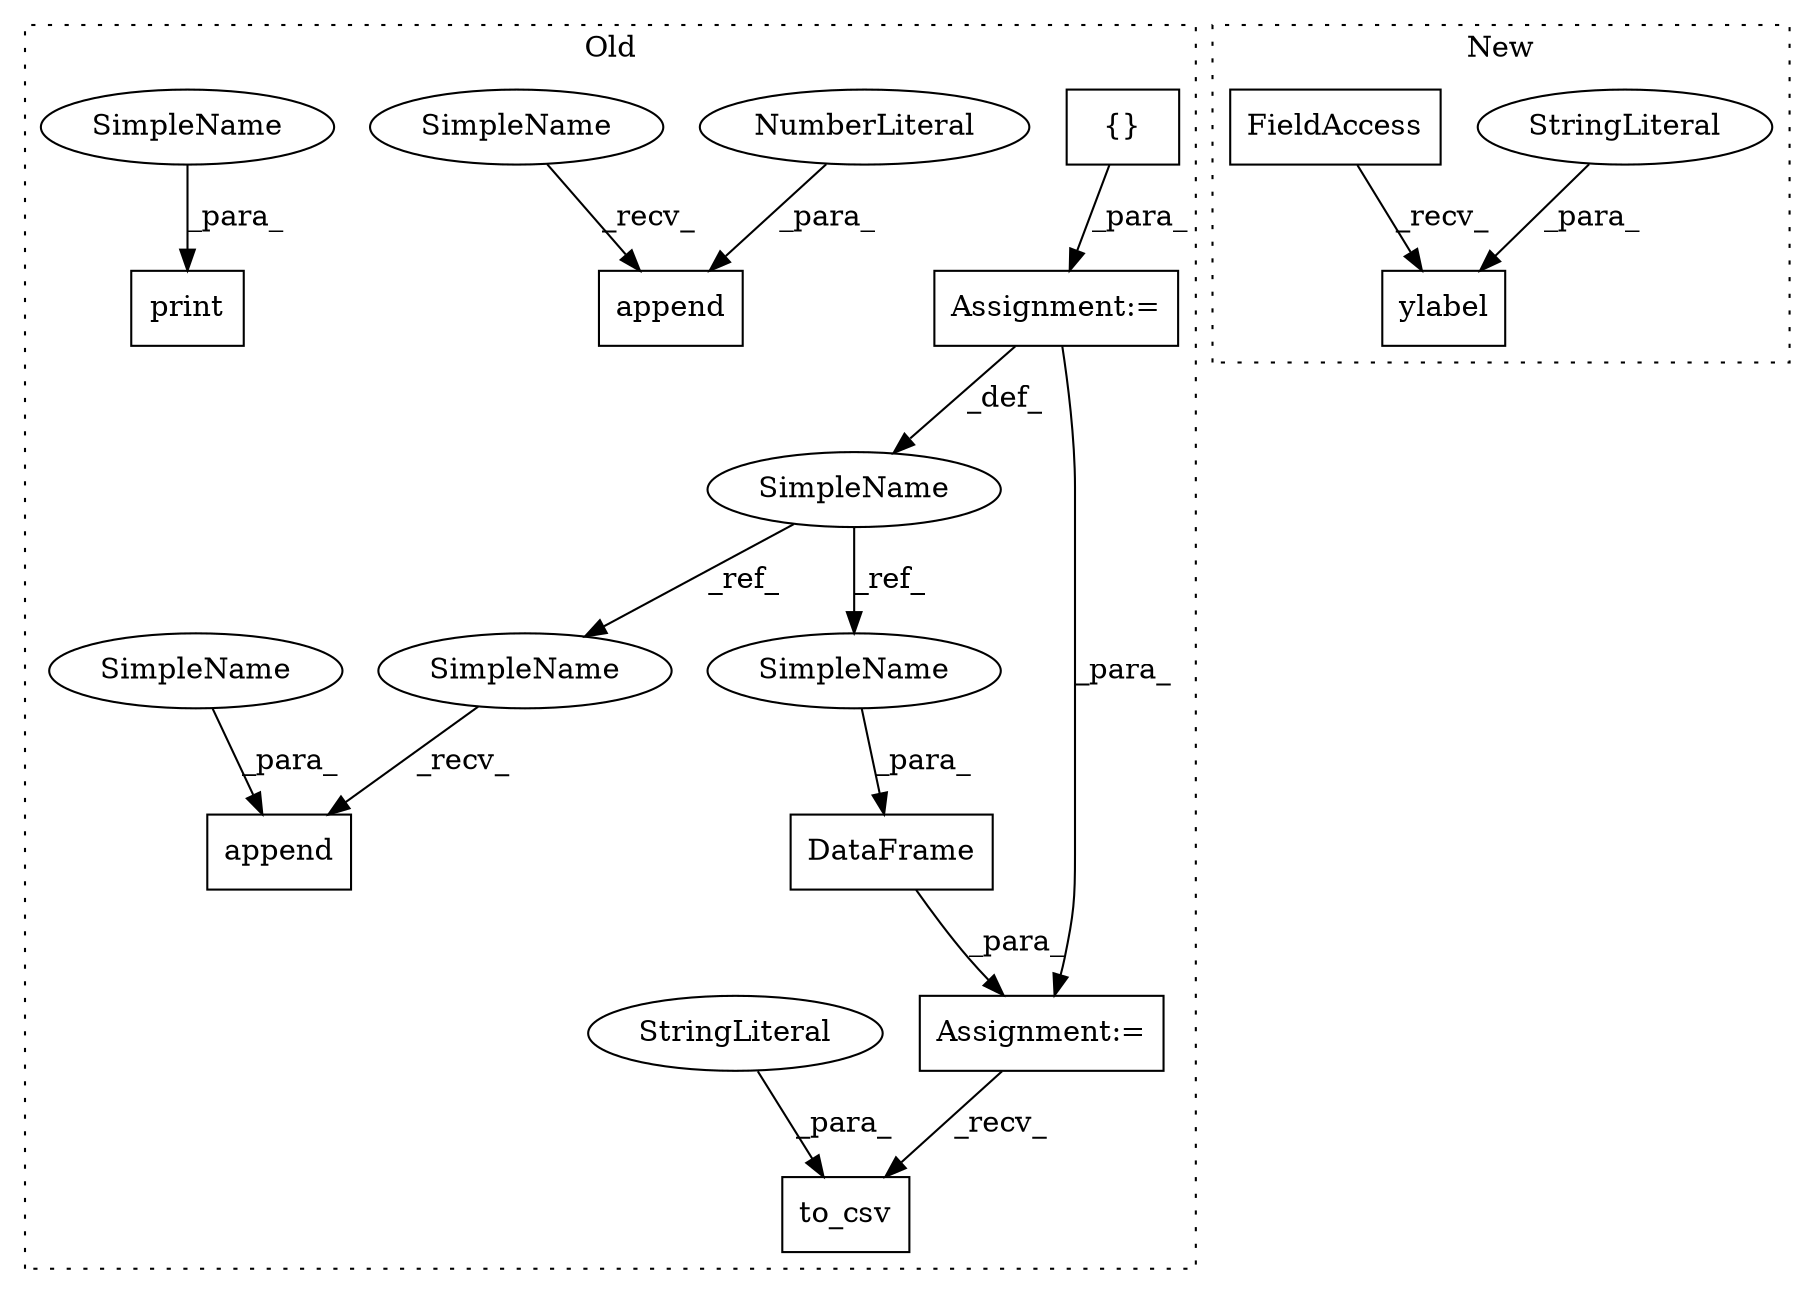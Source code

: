 digraph G {
subgraph cluster0 {
1 [label="{}" a="4" s="898" l="2" shape="box"];
3 [label="Assignment:=" a="7" s="886" l="1" shape="box"];
5 [label="append" a="32" s="1630,1649" l="7,1" shape="box"];
6 [label="print" a="32" s="1591,1609" l="6,1" shape="box"];
7 [label="SimpleName" a="42" s="875" l="11" shape="ellipse"];
8 [label="DataFrame" a="32" s="1717,1738" l="10,1" shape="box"];
10 [label="to_csv" a="32" s="1748,1768" l="7,1" shape="box"];
11 [label="StringLiteral" a="45" s="1755" l="13" shape="ellipse"];
12 [label="Assignment:=" a="7" s="1709" l="1" shape="box"];
13 [label="append" a="32" s="1240,1250" l="7,1" shape="box"];
14 [label="NumberLiteral" a="34" s="1247" l="3" shape="ellipse"];
15 [label="SimpleName" a="42" s="1227" l="12" shape="ellipse"];
16 [label="SimpleName" a="42" s="1597" l="12" shape="ellipse"];
17 [label="SimpleName" a="42" s="1637" l="12" shape="ellipse"];
18 [label="SimpleName" a="42" s="1618" l="11" shape="ellipse"];
19 [label="SimpleName" a="42" s="1727" l="11" shape="ellipse"];
label = "Old";
style="dotted";
}
subgraph cluster1 {
2 [label="ylabel" a="32" s="1837,1865" l="7,1" shape="box"];
4 [label="StringLiteral" a="45" s="1844" l="21" shape="ellipse"];
9 [label="FieldAccess" a="22" s="1819" l="17" shape="box"];
label = "New";
style="dotted";
}
1 -> 3 [label="_para_"];
3 -> 7 [label="_def_"];
3 -> 12 [label="_para_"];
4 -> 2 [label="_para_"];
7 -> 18 [label="_ref_"];
7 -> 19 [label="_ref_"];
8 -> 12 [label="_para_"];
9 -> 2 [label="_recv_"];
11 -> 10 [label="_para_"];
12 -> 10 [label="_recv_"];
14 -> 13 [label="_para_"];
15 -> 13 [label="_recv_"];
16 -> 6 [label="_para_"];
17 -> 5 [label="_para_"];
18 -> 5 [label="_recv_"];
19 -> 8 [label="_para_"];
}